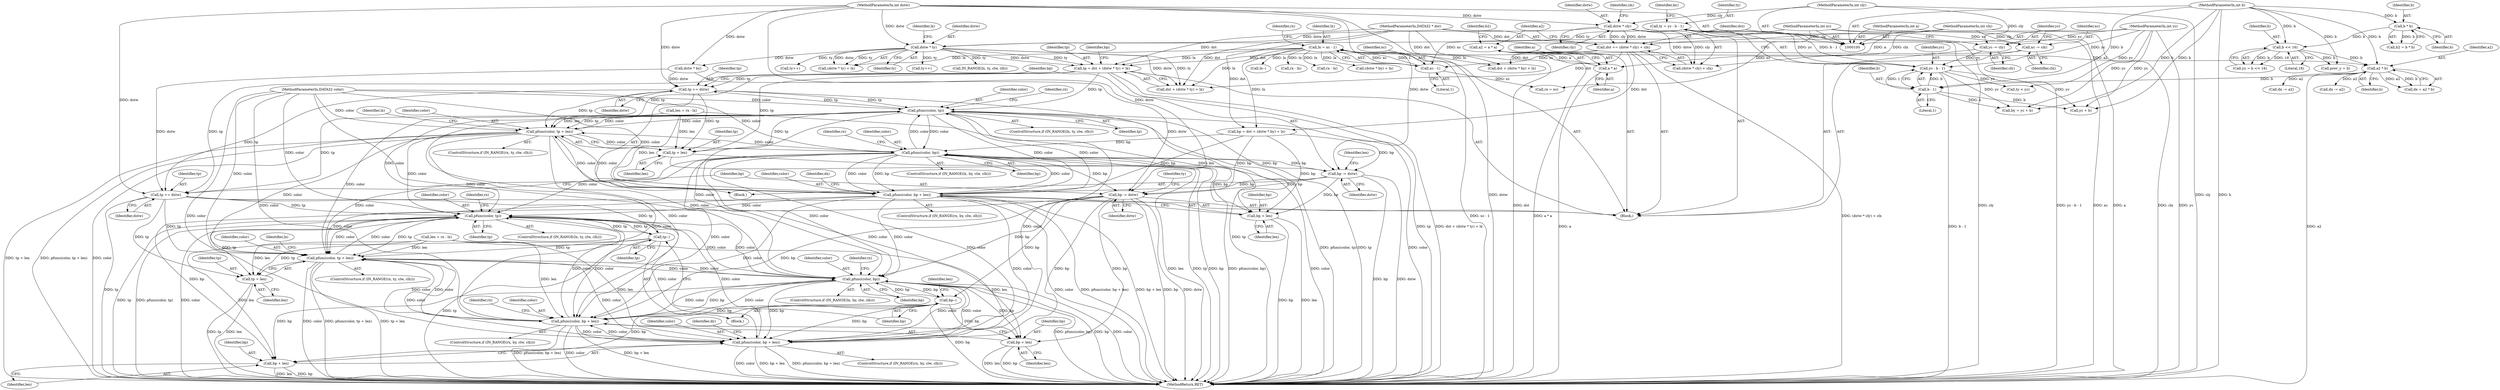 digraph "0_enlightment_c94d83ccab15d5ef02f88d42dce38ed3f0892882@integer" {
"1000211" [label="(Call,tp = dst + (dstw * ty) + lx)"];
"1000158" [label="(Call,dst += (dstw * cly) + clx)"];
"1000161" [label="(Call,dstw * cly)"];
"1000107" [label="(MethodParameterIn,int dstw)"];
"1000109" [label="(MethodParameterIn,int cly)"];
"1000108" [label="(MethodParameterIn,int clx)"];
"1000106" [label="(MethodParameterIn,DATA32 * dst)"];
"1000216" [label="(Call,dstw * ty)"];
"1000191" [label="(Call,ty = yc - b - 1)"];
"1000193" [label="(Call,yc - b - 1)"];
"1000155" [label="(Call,yc -= cly)"];
"1000102" [label="(MethodParameterIn,int yc)"];
"1000195" [label="(Call,b - 1)"];
"1000185" [label="(Call,a2 * b)"];
"1000165" [label="(Call,a2 = a * a)"];
"1000167" [label="(Call,a * a)"];
"1000103" [label="(MethodParameterIn,int a)"];
"1000104" [label="(MethodParameterIn,int b)"];
"1000177" [label="(Call,b << 16)"];
"1000172" [label="(Call,b * b)"];
"1000203" [label="(Call,lx = xc - 1)"];
"1000205" [label="(Call,xc - 1)"];
"1000152" [label="(Call,xc -= clx)"];
"1000101" [label="(MethodParameterIn,int xc)"];
"1000264" [label="(Call,tp += dstw)"];
"1000281" [label="(Call,pfunc(color, tp))"];
"1000290" [label="(Call,pfunc(color, tp + len))"];
"1000301" [label="(Call,pfunc(color, bp))"];
"1000267" [label="(Call,bp -= dstw)"];
"1000310" [label="(Call,pfunc(color, bp + len))"];
"1000423" [label="(Call,pfunc(color, tp))"];
"1000408" [label="(Call,tp--)"];
"1000432" [label="(Call,pfunc(color, tp + len))"];
"1000443" [label="(Call,pfunc(color, bp))"];
"1000410" [label="(Call,bp--)"];
"1000452" [label="(Call,pfunc(color, bp + len))"];
"1000463" [label="(Call,pfunc(color, bp + len))"];
"1000454" [label="(Call,bp + len)"];
"1000465" [label="(Call,bp + len)"];
"1000434" [label="(Call,tp + len)"];
"1000312" [label="(Call,bp + len)"];
"1000370" [label="(Call,bp -= dstw)"];
"1000292" [label="(Call,tp + len)"];
"1000367" [label="(Call,tp += dstw)"];
"1000292" [label="(Call,tp + len)"];
"1000467" [label="(Identifier,len)"];
"1000445" [label="(Identifier,bp)"];
"1000464" [label="(Identifier,color)"];
"1000220" [label="(Call,bp = dst + (dstw * by) + lx)"];
"1000311" [label="(Identifier,color)"];
"1000314" [label="(Identifier,len)"];
"1000186" [label="(Identifier,a2)"];
"1000257" [label="(Call,dx -= a2)"];
"1000212" [label="(Identifier,tp)"];
"1000270" [label="(Call,len = rx - lx)"];
"1000301" [label="(Call,pfunc(color, bp))"];
"1000213" [label="(Call,dst + (dstw * ty) + lx)"];
"1000219" [label="(Identifier,lx)"];
"1000156" [label="(Identifier,yc)"];
"1000290" [label="(Call,pfunc(color, tp + len))"];
"1000271" [label="(Identifier,len)"];
"1000404" [label="(Call,lx--)"];
"1000211" [label="(Call,tp = dst + (dstw * ty) + lx)"];
"1000217" [label="(Identifier,dstw)"];
"1000178" [label="(Identifier,b)"];
"1000410" [label="(Call,bp--)"];
"1000162" [label="(Identifier,dstw)"];
"1000265" [label="(Identifier,tp)"];
"1000304" [label="(ControlStructure,if (IN_RANGE(rx, by, clw, clh)))"];
"1000470" [label="(Identifier,dy)"];
"1000275" [label="(ControlStructure,if (IN_RANGE(lx, ty, clw, clh)))"];
"1000426" [label="(ControlStructure,if (IN_RANGE(rx, ty, clw, clh)))"];
"1000195" [label="(Call,b - 1)"];
"1000454" [label="(Call,bp + len)"];
"1000115" [label="(Block,)"];
"1000154" [label="(Identifier,clx)"];
"1000179" [label="(Literal,16)"];
"1000306" [label="(Identifier,rx)"];
"1000463" [label="(Call,pfunc(color, bp + len))"];
"1000170" [label="(Call,b2 = b * b)"];
"1000313" [label="(Identifier,bp)"];
"1000209" [label="(Identifier,rx)"];
"1000456" [label="(Identifier,len)"];
"1000177" [label="(Call,b << 16)"];
"1000367" [label="(Call,tp += dstw)"];
"1000446" [label="(ControlStructure,if (IN_RANGE(rx, by, clw, clh)))"];
"1000297" [label="(Identifier,lx)"];
"1000291" [label="(Identifier,color)"];
"1000167" [label="(Call,a * a)"];
"1000371" [label="(Identifier,bp)"];
"1000496" [label="(MethodReturn,RET)"];
"1000215" [label="(Call,(dstw * ty) + lx)"];
"1000205" [label="(Call,xc - 1)"];
"1000206" [label="(Identifier,xc)"];
"1000109" [label="(MethodParameterIn,int cly)"];
"1000171" [label="(Identifier,b2)"];
"1000414" [label="(Call,rx - lx)"];
"1000443" [label="(Call,pfunc(color, bp))"];
"1000453" [label="(Identifier,color)"];
"1000432" [label="(Call,pfunc(color, tp + len))"];
"1000161" [label="(Call,dstw * cly)"];
"1000164" [label="(Identifier,clx)"];
"1000457" [label="(ControlStructure,if (IN_RANGE(rx, by, clw, clh)))"];
"1000160" [label="(Call,(dstw * cly) + clx)"];
"1000216" [label="(Call,dstw * ty)"];
"1000169" [label="(Identifier,a)"];
"1000200" [label="(Call,yc + b)"];
"1000264" [label="(Call,tp += dstw)"];
"1000452" [label="(Call,pfunc(color, bp + len))"];
"1000375" [label="(Identifier,ty)"];
"1000433" [label="(Identifier,color)"];
"1000168" [label="(Identifier,a)"];
"1000423" [label="(Call,pfunc(color, tp))"];
"1000102" [label="(MethodParameterIn,int yc)"];
"1000428" [label="(Identifier,rx)"];
"1000272" [label="(Call,rx - lx)"];
"1000192" [label="(Identifier,ty)"];
"1000260" [label="(Call,ty++)"];
"1000310" [label="(Call,pfunc(color, bp + len))"];
"1000425" [label="(Identifier,tp)"];
"1000444" [label="(Identifier,color)"];
"1000436" [label="(Identifier,len)"];
"1000175" [label="(Call,yy = b << 16)"];
"1000370" [label="(Call,bp -= dstw)"];
"1000224" [label="(Call,(dstw * by) + lx)"];
"1000437" [label="(ControlStructure,if (IN_RANGE(lx, by, clw, clh)))"];
"1000475" [label="(Call,dx -= a2)"];
"1000281" [label="(Call,pfunc(color, tp))"];
"1000294" [label="(Identifier,len)"];
"1000372" [label="(Identifier,dstw)"];
"1000222" [label="(Call,dst + (dstw * by) + lx)"];
"1000448" [label="(Identifier,rx)"];
"1000155" [label="(Call,yc -= cly)"];
"1000157" [label="(Identifier,cly)"];
"1000104" [label="(MethodParameterIn,int b)"];
"1000303" [label="(Identifier,bp)"];
"1000204" [label="(Identifier,lx)"];
"1000101" [label="(MethodParameterIn,int xc)"];
"1000465" [label="(Call,bp + len)"];
"1000108" [label="(MethodParameterIn,int clx)"];
"1000409" [label="(Identifier,tp)"];
"1000183" [label="(Call,dx = a2 * b)"];
"1000153" [label="(Identifier,xc)"];
"1000107" [label="(MethodParameterIn,int dstw)"];
"1000103" [label="(MethodParameterIn,int a)"];
"1000106" [label="(MethodParameterIn,DATA32 * dst)"];
"1000282" [label="(Identifier,color)"];
"1000269" [label="(Identifier,dstw)"];
"1000253" [label="(Block,)"];
"1000268" [label="(Identifier,bp)"];
"1000283" [label="(Identifier,tp)"];
"1000368" [label="(Identifier,tp)"];
"1000408" [label="(Call,tp--)"];
"1000152" [label="(Call,xc -= clx)"];
"1000174" [label="(Identifier,b)"];
"1000276" [label="(Call,IN_RANGE(lx, ty, clw, clh))"];
"1000417" [label="(ControlStructure,if (IN_RANGE(lx, ty, clw, clh)))"];
"1000317" [label="(Identifier,dx)"];
"1000105" [label="(MethodParameterIn,DATA32 color)"];
"1000158" [label="(Call,dst += (dstw * cly) + clx)"];
"1000208" [label="(Call,rx = xc)"];
"1000369" [label="(Identifier,dstw)"];
"1000439" [label="(Identifier,lx)"];
"1000197" [label="(Literal,1)"];
"1000166" [label="(Identifier,a2)"];
"1000198" [label="(Call,by = yc + b)"];
"1000413" [label="(Identifier,len)"];
"1000196" [label="(Identifier,b)"];
"1000374" [label="(Call,ty < yc)"];
"1000221" [label="(Identifier,bp)"];
"1000267" [label="(Call,bp -= dstw)"];
"1000191" [label="(Call,ty = yc - b - 1)"];
"1000411" [label="(Identifier,bp)"];
"1000424" [label="(Identifier,color)"];
"1000194" [label="(Identifier,yc)"];
"1000180" [label="(Call,prev_y = b)"];
"1000284" [label="(ControlStructure,if (IN_RANGE(rx, ty, clw, clh)))"];
"1000225" [label="(Call,dstw * by)"];
"1000295" [label="(ControlStructure,if (IN_RANGE(lx, by, clw, clh)))"];
"1000165" [label="(Call,a2 = a * a)"];
"1000286" [label="(Identifier,rx)"];
"1000466" [label="(Identifier,bp)"];
"1000203" [label="(Call,lx = xc - 1)"];
"1000312" [label="(Call,bp + len)"];
"1000266" [label="(Identifier,dstw)"];
"1000207" [label="(Literal,1)"];
"1000159" [label="(Identifier,dst)"];
"1000187" [label="(Identifier,b)"];
"1000293" [label="(Identifier,tp)"];
"1000163" [label="(Identifier,cly)"];
"1000397" [label="(Block,)"];
"1000434" [label="(Call,tp + len)"];
"1000412" [label="(Call,len = rx - lx)"];
"1000455" [label="(Identifier,bp)"];
"1000218" [label="(Identifier,ty)"];
"1000173" [label="(Identifier,b)"];
"1000459" [label="(Identifier,rx)"];
"1000172" [label="(Call,b * b)"];
"1000185" [label="(Call,a2 * b)"];
"1000199" [label="(Identifier,by)"];
"1000363" [label="(Call,ty++)"];
"1000193" [label="(Call,yc - b - 1)"];
"1000435" [label="(Identifier,tp)"];
"1000302" [label="(Identifier,color)"];
"1000211" -> "1000115"  [label="AST: "];
"1000211" -> "1000213"  [label="CFG: "];
"1000212" -> "1000211"  [label="AST: "];
"1000213" -> "1000211"  [label="AST: "];
"1000221" -> "1000211"  [label="CFG: "];
"1000211" -> "1000496"  [label="DDG: tp"];
"1000211" -> "1000496"  [label="DDG: dst + (dstw * ty) + lx"];
"1000158" -> "1000211"  [label="DDG: dst"];
"1000106" -> "1000211"  [label="DDG: dst"];
"1000216" -> "1000211"  [label="DDG: dstw"];
"1000216" -> "1000211"  [label="DDG: ty"];
"1000203" -> "1000211"  [label="DDG: lx"];
"1000211" -> "1000264"  [label="DDG: tp"];
"1000211" -> "1000281"  [label="DDG: tp"];
"1000211" -> "1000290"  [label="DDG: tp"];
"1000211" -> "1000292"  [label="DDG: tp"];
"1000211" -> "1000367"  [label="DDG: tp"];
"1000158" -> "1000115"  [label="AST: "];
"1000158" -> "1000160"  [label="CFG: "];
"1000159" -> "1000158"  [label="AST: "];
"1000160" -> "1000158"  [label="AST: "];
"1000166" -> "1000158"  [label="CFG: "];
"1000158" -> "1000496"  [label="DDG: (dstw * cly) + clx"];
"1000161" -> "1000158"  [label="DDG: dstw"];
"1000161" -> "1000158"  [label="DDG: cly"];
"1000108" -> "1000158"  [label="DDG: clx"];
"1000106" -> "1000158"  [label="DDG: dst"];
"1000158" -> "1000213"  [label="DDG: dst"];
"1000158" -> "1000220"  [label="DDG: dst"];
"1000158" -> "1000222"  [label="DDG: dst"];
"1000161" -> "1000160"  [label="AST: "];
"1000161" -> "1000163"  [label="CFG: "];
"1000162" -> "1000161"  [label="AST: "];
"1000163" -> "1000161"  [label="AST: "];
"1000164" -> "1000161"  [label="CFG: "];
"1000161" -> "1000496"  [label="DDG: cly"];
"1000161" -> "1000160"  [label="DDG: dstw"];
"1000161" -> "1000160"  [label="DDG: cly"];
"1000107" -> "1000161"  [label="DDG: dstw"];
"1000109" -> "1000161"  [label="DDG: cly"];
"1000161" -> "1000216"  [label="DDG: dstw"];
"1000107" -> "1000100"  [label="AST: "];
"1000107" -> "1000496"  [label="DDG: dstw"];
"1000107" -> "1000216"  [label="DDG: dstw"];
"1000107" -> "1000225"  [label="DDG: dstw"];
"1000107" -> "1000264"  [label="DDG: dstw"];
"1000107" -> "1000267"  [label="DDG: dstw"];
"1000107" -> "1000367"  [label="DDG: dstw"];
"1000107" -> "1000370"  [label="DDG: dstw"];
"1000109" -> "1000100"  [label="AST: "];
"1000109" -> "1000496"  [label="DDG: cly"];
"1000109" -> "1000155"  [label="DDG: cly"];
"1000108" -> "1000100"  [label="AST: "];
"1000108" -> "1000496"  [label="DDG: clx"];
"1000108" -> "1000152"  [label="DDG: clx"];
"1000108" -> "1000160"  [label="DDG: clx"];
"1000106" -> "1000100"  [label="AST: "];
"1000106" -> "1000496"  [label="DDG: dst"];
"1000106" -> "1000213"  [label="DDG: dst"];
"1000106" -> "1000220"  [label="DDG: dst"];
"1000106" -> "1000222"  [label="DDG: dst"];
"1000216" -> "1000215"  [label="AST: "];
"1000216" -> "1000218"  [label="CFG: "];
"1000217" -> "1000216"  [label="AST: "];
"1000218" -> "1000216"  [label="AST: "];
"1000219" -> "1000216"  [label="CFG: "];
"1000216" -> "1000213"  [label="DDG: dstw"];
"1000216" -> "1000213"  [label="DDG: ty"];
"1000216" -> "1000215"  [label="DDG: dstw"];
"1000216" -> "1000215"  [label="DDG: ty"];
"1000191" -> "1000216"  [label="DDG: ty"];
"1000216" -> "1000225"  [label="DDG: dstw"];
"1000216" -> "1000260"  [label="DDG: ty"];
"1000216" -> "1000276"  [label="DDG: ty"];
"1000216" -> "1000363"  [label="DDG: ty"];
"1000191" -> "1000115"  [label="AST: "];
"1000191" -> "1000193"  [label="CFG: "];
"1000192" -> "1000191"  [label="AST: "];
"1000193" -> "1000191"  [label="AST: "];
"1000199" -> "1000191"  [label="CFG: "];
"1000191" -> "1000496"  [label="DDG: yc - b - 1"];
"1000193" -> "1000191"  [label="DDG: yc"];
"1000193" -> "1000191"  [label="DDG: b - 1"];
"1000193" -> "1000195"  [label="CFG: "];
"1000194" -> "1000193"  [label="AST: "];
"1000195" -> "1000193"  [label="AST: "];
"1000193" -> "1000496"  [label="DDG: b - 1"];
"1000155" -> "1000193"  [label="DDG: yc"];
"1000102" -> "1000193"  [label="DDG: yc"];
"1000195" -> "1000193"  [label="DDG: b"];
"1000195" -> "1000193"  [label="DDG: 1"];
"1000193" -> "1000198"  [label="DDG: yc"];
"1000193" -> "1000200"  [label="DDG: yc"];
"1000193" -> "1000374"  [label="DDG: yc"];
"1000155" -> "1000115"  [label="AST: "];
"1000155" -> "1000157"  [label="CFG: "];
"1000156" -> "1000155"  [label="AST: "];
"1000157" -> "1000155"  [label="AST: "];
"1000159" -> "1000155"  [label="CFG: "];
"1000102" -> "1000155"  [label="DDG: yc"];
"1000102" -> "1000100"  [label="AST: "];
"1000102" -> "1000496"  [label="DDG: yc"];
"1000102" -> "1000198"  [label="DDG: yc"];
"1000102" -> "1000200"  [label="DDG: yc"];
"1000102" -> "1000374"  [label="DDG: yc"];
"1000195" -> "1000197"  [label="CFG: "];
"1000196" -> "1000195"  [label="AST: "];
"1000197" -> "1000195"  [label="AST: "];
"1000185" -> "1000195"  [label="DDG: b"];
"1000104" -> "1000195"  [label="DDG: b"];
"1000195" -> "1000198"  [label="DDG: b"];
"1000195" -> "1000200"  [label="DDG: b"];
"1000185" -> "1000183"  [label="AST: "];
"1000185" -> "1000187"  [label="CFG: "];
"1000186" -> "1000185"  [label="AST: "];
"1000187" -> "1000185"  [label="AST: "];
"1000183" -> "1000185"  [label="CFG: "];
"1000185" -> "1000496"  [label="DDG: a2"];
"1000185" -> "1000183"  [label="DDG: a2"];
"1000185" -> "1000183"  [label="DDG: b"];
"1000165" -> "1000185"  [label="DDG: a2"];
"1000104" -> "1000185"  [label="DDG: b"];
"1000177" -> "1000185"  [label="DDG: b"];
"1000185" -> "1000257"  [label="DDG: a2"];
"1000185" -> "1000475"  [label="DDG: a2"];
"1000165" -> "1000115"  [label="AST: "];
"1000165" -> "1000167"  [label="CFG: "];
"1000166" -> "1000165"  [label="AST: "];
"1000167" -> "1000165"  [label="AST: "];
"1000171" -> "1000165"  [label="CFG: "];
"1000165" -> "1000496"  [label="DDG: a * a"];
"1000167" -> "1000165"  [label="DDG: a"];
"1000167" -> "1000169"  [label="CFG: "];
"1000168" -> "1000167"  [label="AST: "];
"1000169" -> "1000167"  [label="AST: "];
"1000167" -> "1000496"  [label="DDG: a"];
"1000103" -> "1000167"  [label="DDG: a"];
"1000103" -> "1000100"  [label="AST: "];
"1000103" -> "1000496"  [label="DDG: a"];
"1000104" -> "1000100"  [label="AST: "];
"1000104" -> "1000496"  [label="DDG: b"];
"1000104" -> "1000172"  [label="DDG: b"];
"1000104" -> "1000177"  [label="DDG: b"];
"1000104" -> "1000180"  [label="DDG: b"];
"1000104" -> "1000198"  [label="DDG: b"];
"1000104" -> "1000200"  [label="DDG: b"];
"1000177" -> "1000175"  [label="AST: "];
"1000177" -> "1000179"  [label="CFG: "];
"1000178" -> "1000177"  [label="AST: "];
"1000179" -> "1000177"  [label="AST: "];
"1000175" -> "1000177"  [label="CFG: "];
"1000177" -> "1000175"  [label="DDG: b"];
"1000177" -> "1000175"  [label="DDG: 16"];
"1000172" -> "1000177"  [label="DDG: b"];
"1000177" -> "1000180"  [label="DDG: b"];
"1000172" -> "1000170"  [label="AST: "];
"1000172" -> "1000174"  [label="CFG: "];
"1000173" -> "1000172"  [label="AST: "];
"1000174" -> "1000172"  [label="AST: "];
"1000170" -> "1000172"  [label="CFG: "];
"1000172" -> "1000170"  [label="DDG: b"];
"1000203" -> "1000115"  [label="AST: "];
"1000203" -> "1000205"  [label="CFG: "];
"1000204" -> "1000203"  [label="AST: "];
"1000205" -> "1000203"  [label="AST: "];
"1000209" -> "1000203"  [label="CFG: "];
"1000203" -> "1000496"  [label="DDG: xc - 1"];
"1000205" -> "1000203"  [label="DDG: xc"];
"1000205" -> "1000203"  [label="DDG: 1"];
"1000203" -> "1000213"  [label="DDG: lx"];
"1000203" -> "1000215"  [label="DDG: lx"];
"1000203" -> "1000220"  [label="DDG: lx"];
"1000203" -> "1000222"  [label="DDG: lx"];
"1000203" -> "1000224"  [label="DDG: lx"];
"1000203" -> "1000272"  [label="DDG: lx"];
"1000203" -> "1000404"  [label="DDG: lx"];
"1000203" -> "1000414"  [label="DDG: lx"];
"1000205" -> "1000207"  [label="CFG: "];
"1000206" -> "1000205"  [label="AST: "];
"1000207" -> "1000205"  [label="AST: "];
"1000152" -> "1000205"  [label="DDG: xc"];
"1000101" -> "1000205"  [label="DDG: xc"];
"1000205" -> "1000208"  [label="DDG: xc"];
"1000152" -> "1000115"  [label="AST: "];
"1000152" -> "1000154"  [label="CFG: "];
"1000153" -> "1000152"  [label="AST: "];
"1000154" -> "1000152"  [label="AST: "];
"1000156" -> "1000152"  [label="CFG: "];
"1000101" -> "1000152"  [label="DDG: xc"];
"1000101" -> "1000100"  [label="AST: "];
"1000101" -> "1000496"  [label="DDG: xc"];
"1000101" -> "1000208"  [label="DDG: xc"];
"1000264" -> "1000253"  [label="AST: "];
"1000264" -> "1000266"  [label="CFG: "];
"1000265" -> "1000264"  [label="AST: "];
"1000266" -> "1000264"  [label="AST: "];
"1000268" -> "1000264"  [label="CFG: "];
"1000264" -> "1000496"  [label="DDG: tp"];
"1000225" -> "1000264"  [label="DDG: dstw"];
"1000281" -> "1000264"  [label="DDG: tp"];
"1000264" -> "1000281"  [label="DDG: tp"];
"1000264" -> "1000290"  [label="DDG: tp"];
"1000264" -> "1000292"  [label="DDG: tp"];
"1000264" -> "1000367"  [label="DDG: tp"];
"1000281" -> "1000275"  [label="AST: "];
"1000281" -> "1000283"  [label="CFG: "];
"1000282" -> "1000281"  [label="AST: "];
"1000283" -> "1000281"  [label="AST: "];
"1000286" -> "1000281"  [label="CFG: "];
"1000281" -> "1000496"  [label="DDG: color"];
"1000281" -> "1000496"  [label="DDG: pfunc(color, tp)"];
"1000281" -> "1000496"  [label="DDG: tp"];
"1000290" -> "1000281"  [label="DDG: color"];
"1000310" -> "1000281"  [label="DDG: color"];
"1000301" -> "1000281"  [label="DDG: color"];
"1000105" -> "1000281"  [label="DDG: color"];
"1000281" -> "1000290"  [label="DDG: color"];
"1000281" -> "1000290"  [label="DDG: tp"];
"1000281" -> "1000292"  [label="DDG: tp"];
"1000281" -> "1000301"  [label="DDG: color"];
"1000281" -> "1000310"  [label="DDG: color"];
"1000281" -> "1000367"  [label="DDG: tp"];
"1000281" -> "1000423"  [label="DDG: color"];
"1000281" -> "1000432"  [label="DDG: color"];
"1000281" -> "1000443"  [label="DDG: color"];
"1000281" -> "1000452"  [label="DDG: color"];
"1000281" -> "1000463"  [label="DDG: color"];
"1000290" -> "1000284"  [label="AST: "];
"1000290" -> "1000292"  [label="CFG: "];
"1000291" -> "1000290"  [label="AST: "];
"1000292" -> "1000290"  [label="AST: "];
"1000297" -> "1000290"  [label="CFG: "];
"1000290" -> "1000496"  [label="DDG: color"];
"1000290" -> "1000496"  [label="DDG: tp + len"];
"1000290" -> "1000496"  [label="DDG: pfunc(color, tp + len)"];
"1000310" -> "1000290"  [label="DDG: color"];
"1000301" -> "1000290"  [label="DDG: color"];
"1000105" -> "1000290"  [label="DDG: color"];
"1000270" -> "1000290"  [label="DDG: len"];
"1000290" -> "1000301"  [label="DDG: color"];
"1000290" -> "1000310"  [label="DDG: color"];
"1000290" -> "1000423"  [label="DDG: color"];
"1000290" -> "1000432"  [label="DDG: color"];
"1000290" -> "1000443"  [label="DDG: color"];
"1000290" -> "1000452"  [label="DDG: color"];
"1000290" -> "1000463"  [label="DDG: color"];
"1000301" -> "1000295"  [label="AST: "];
"1000301" -> "1000303"  [label="CFG: "];
"1000302" -> "1000301"  [label="AST: "];
"1000303" -> "1000301"  [label="AST: "];
"1000306" -> "1000301"  [label="CFG: "];
"1000301" -> "1000496"  [label="DDG: bp"];
"1000301" -> "1000496"  [label="DDG: pfunc(color, bp)"];
"1000301" -> "1000496"  [label="DDG: color"];
"1000301" -> "1000267"  [label="DDG: bp"];
"1000310" -> "1000301"  [label="DDG: color"];
"1000105" -> "1000301"  [label="DDG: color"];
"1000220" -> "1000301"  [label="DDG: bp"];
"1000267" -> "1000301"  [label="DDG: bp"];
"1000301" -> "1000310"  [label="DDG: color"];
"1000301" -> "1000310"  [label="DDG: bp"];
"1000301" -> "1000312"  [label="DDG: bp"];
"1000301" -> "1000370"  [label="DDG: bp"];
"1000301" -> "1000423"  [label="DDG: color"];
"1000301" -> "1000432"  [label="DDG: color"];
"1000301" -> "1000443"  [label="DDG: color"];
"1000301" -> "1000452"  [label="DDG: color"];
"1000301" -> "1000463"  [label="DDG: color"];
"1000267" -> "1000253"  [label="AST: "];
"1000267" -> "1000269"  [label="CFG: "];
"1000268" -> "1000267"  [label="AST: "];
"1000269" -> "1000267"  [label="AST: "];
"1000271" -> "1000267"  [label="CFG: "];
"1000267" -> "1000496"  [label="DDG: dstw"];
"1000267" -> "1000496"  [label="DDG: bp"];
"1000220" -> "1000267"  [label="DDG: bp"];
"1000267" -> "1000310"  [label="DDG: bp"];
"1000267" -> "1000312"  [label="DDG: bp"];
"1000267" -> "1000370"  [label="DDG: bp"];
"1000310" -> "1000304"  [label="AST: "];
"1000310" -> "1000312"  [label="CFG: "];
"1000311" -> "1000310"  [label="AST: "];
"1000312" -> "1000310"  [label="AST: "];
"1000317" -> "1000310"  [label="CFG: "];
"1000310" -> "1000496"  [label="DDG: pfunc(color, bp + len)"];
"1000310" -> "1000496"  [label="DDG: bp + len"];
"1000310" -> "1000496"  [label="DDG: color"];
"1000105" -> "1000310"  [label="DDG: color"];
"1000220" -> "1000310"  [label="DDG: bp"];
"1000270" -> "1000310"  [label="DDG: len"];
"1000310" -> "1000423"  [label="DDG: color"];
"1000310" -> "1000432"  [label="DDG: color"];
"1000310" -> "1000443"  [label="DDG: color"];
"1000310" -> "1000452"  [label="DDG: color"];
"1000310" -> "1000463"  [label="DDG: color"];
"1000423" -> "1000417"  [label="AST: "];
"1000423" -> "1000425"  [label="CFG: "];
"1000424" -> "1000423"  [label="AST: "];
"1000425" -> "1000423"  [label="AST: "];
"1000428" -> "1000423"  [label="CFG: "];
"1000423" -> "1000496"  [label="DDG: pfunc(color, tp)"];
"1000423" -> "1000496"  [label="DDG: tp"];
"1000423" -> "1000496"  [label="DDG: color"];
"1000423" -> "1000408"  [label="DDG: tp"];
"1000443" -> "1000423"  [label="DDG: color"];
"1000432" -> "1000423"  [label="DDG: color"];
"1000463" -> "1000423"  [label="DDG: color"];
"1000452" -> "1000423"  [label="DDG: color"];
"1000105" -> "1000423"  [label="DDG: color"];
"1000408" -> "1000423"  [label="DDG: tp"];
"1000367" -> "1000423"  [label="DDG: tp"];
"1000423" -> "1000432"  [label="DDG: color"];
"1000423" -> "1000432"  [label="DDG: tp"];
"1000423" -> "1000434"  [label="DDG: tp"];
"1000423" -> "1000443"  [label="DDG: color"];
"1000423" -> "1000452"  [label="DDG: color"];
"1000423" -> "1000463"  [label="DDG: color"];
"1000408" -> "1000397"  [label="AST: "];
"1000408" -> "1000409"  [label="CFG: "];
"1000409" -> "1000408"  [label="AST: "];
"1000411" -> "1000408"  [label="CFG: "];
"1000408" -> "1000496"  [label="DDG: tp"];
"1000367" -> "1000408"  [label="DDG: tp"];
"1000408" -> "1000432"  [label="DDG: tp"];
"1000408" -> "1000434"  [label="DDG: tp"];
"1000432" -> "1000426"  [label="AST: "];
"1000432" -> "1000434"  [label="CFG: "];
"1000433" -> "1000432"  [label="AST: "];
"1000434" -> "1000432"  [label="AST: "];
"1000439" -> "1000432"  [label="CFG: "];
"1000432" -> "1000496"  [label="DDG: tp + len"];
"1000432" -> "1000496"  [label="DDG: pfunc(color, tp + len)"];
"1000432" -> "1000496"  [label="DDG: color"];
"1000443" -> "1000432"  [label="DDG: color"];
"1000463" -> "1000432"  [label="DDG: color"];
"1000452" -> "1000432"  [label="DDG: color"];
"1000105" -> "1000432"  [label="DDG: color"];
"1000367" -> "1000432"  [label="DDG: tp"];
"1000412" -> "1000432"  [label="DDG: len"];
"1000432" -> "1000443"  [label="DDG: color"];
"1000432" -> "1000452"  [label="DDG: color"];
"1000432" -> "1000463"  [label="DDG: color"];
"1000443" -> "1000437"  [label="AST: "];
"1000443" -> "1000445"  [label="CFG: "];
"1000444" -> "1000443"  [label="AST: "];
"1000445" -> "1000443"  [label="AST: "];
"1000448" -> "1000443"  [label="CFG: "];
"1000443" -> "1000496"  [label="DDG: pfunc(color, bp)"];
"1000443" -> "1000496"  [label="DDG: bp"];
"1000443" -> "1000496"  [label="DDG: color"];
"1000443" -> "1000410"  [label="DDG: bp"];
"1000463" -> "1000443"  [label="DDG: color"];
"1000452" -> "1000443"  [label="DDG: color"];
"1000105" -> "1000443"  [label="DDG: color"];
"1000410" -> "1000443"  [label="DDG: bp"];
"1000370" -> "1000443"  [label="DDG: bp"];
"1000443" -> "1000452"  [label="DDG: color"];
"1000443" -> "1000452"  [label="DDG: bp"];
"1000443" -> "1000454"  [label="DDG: bp"];
"1000443" -> "1000463"  [label="DDG: color"];
"1000443" -> "1000463"  [label="DDG: bp"];
"1000443" -> "1000465"  [label="DDG: bp"];
"1000410" -> "1000397"  [label="AST: "];
"1000410" -> "1000411"  [label="CFG: "];
"1000411" -> "1000410"  [label="AST: "];
"1000413" -> "1000410"  [label="CFG: "];
"1000410" -> "1000496"  [label="DDG: bp"];
"1000370" -> "1000410"  [label="DDG: bp"];
"1000410" -> "1000452"  [label="DDG: bp"];
"1000410" -> "1000454"  [label="DDG: bp"];
"1000410" -> "1000463"  [label="DDG: bp"];
"1000410" -> "1000465"  [label="DDG: bp"];
"1000452" -> "1000446"  [label="AST: "];
"1000452" -> "1000454"  [label="CFG: "];
"1000453" -> "1000452"  [label="AST: "];
"1000454" -> "1000452"  [label="AST: "];
"1000459" -> "1000452"  [label="CFG: "];
"1000452" -> "1000496"  [label="DDG: pfunc(color, bp + len)"];
"1000452" -> "1000496"  [label="DDG: color"];
"1000452" -> "1000496"  [label="DDG: bp + len"];
"1000463" -> "1000452"  [label="DDG: color"];
"1000105" -> "1000452"  [label="DDG: color"];
"1000370" -> "1000452"  [label="DDG: bp"];
"1000412" -> "1000452"  [label="DDG: len"];
"1000452" -> "1000463"  [label="DDG: color"];
"1000463" -> "1000457"  [label="AST: "];
"1000463" -> "1000465"  [label="CFG: "];
"1000464" -> "1000463"  [label="AST: "];
"1000465" -> "1000463"  [label="AST: "];
"1000470" -> "1000463"  [label="CFG: "];
"1000463" -> "1000496"  [label="DDG: bp + len"];
"1000463" -> "1000496"  [label="DDG: pfunc(color, bp + len)"];
"1000463" -> "1000496"  [label="DDG: color"];
"1000105" -> "1000463"  [label="DDG: color"];
"1000370" -> "1000463"  [label="DDG: bp"];
"1000412" -> "1000463"  [label="DDG: len"];
"1000454" -> "1000456"  [label="CFG: "];
"1000455" -> "1000454"  [label="AST: "];
"1000456" -> "1000454"  [label="AST: "];
"1000454" -> "1000496"  [label="DDG: bp"];
"1000454" -> "1000496"  [label="DDG: len"];
"1000370" -> "1000454"  [label="DDG: bp"];
"1000412" -> "1000454"  [label="DDG: len"];
"1000465" -> "1000467"  [label="CFG: "];
"1000466" -> "1000465"  [label="AST: "];
"1000467" -> "1000465"  [label="AST: "];
"1000465" -> "1000496"  [label="DDG: len"];
"1000465" -> "1000496"  [label="DDG: bp"];
"1000370" -> "1000465"  [label="DDG: bp"];
"1000412" -> "1000465"  [label="DDG: len"];
"1000434" -> "1000436"  [label="CFG: "];
"1000435" -> "1000434"  [label="AST: "];
"1000436" -> "1000434"  [label="AST: "];
"1000434" -> "1000496"  [label="DDG: len"];
"1000434" -> "1000496"  [label="DDG: tp"];
"1000367" -> "1000434"  [label="DDG: tp"];
"1000412" -> "1000434"  [label="DDG: len"];
"1000312" -> "1000314"  [label="CFG: "];
"1000313" -> "1000312"  [label="AST: "];
"1000314" -> "1000312"  [label="AST: "];
"1000312" -> "1000496"  [label="DDG: bp"];
"1000312" -> "1000496"  [label="DDG: len"];
"1000220" -> "1000312"  [label="DDG: bp"];
"1000270" -> "1000312"  [label="DDG: len"];
"1000370" -> "1000115"  [label="AST: "];
"1000370" -> "1000372"  [label="CFG: "];
"1000371" -> "1000370"  [label="AST: "];
"1000372" -> "1000370"  [label="AST: "];
"1000375" -> "1000370"  [label="CFG: "];
"1000370" -> "1000496"  [label="DDG: dstw"];
"1000370" -> "1000496"  [label="DDG: bp"];
"1000225" -> "1000370"  [label="DDG: dstw"];
"1000220" -> "1000370"  [label="DDG: bp"];
"1000292" -> "1000294"  [label="CFG: "];
"1000293" -> "1000292"  [label="AST: "];
"1000294" -> "1000292"  [label="AST: "];
"1000292" -> "1000496"  [label="DDG: len"];
"1000292" -> "1000496"  [label="DDG: tp"];
"1000270" -> "1000292"  [label="DDG: len"];
"1000367" -> "1000115"  [label="AST: "];
"1000367" -> "1000369"  [label="CFG: "];
"1000368" -> "1000367"  [label="AST: "];
"1000369" -> "1000367"  [label="AST: "];
"1000371" -> "1000367"  [label="CFG: "];
"1000367" -> "1000496"  [label="DDG: tp"];
"1000225" -> "1000367"  [label="DDG: dstw"];
}
